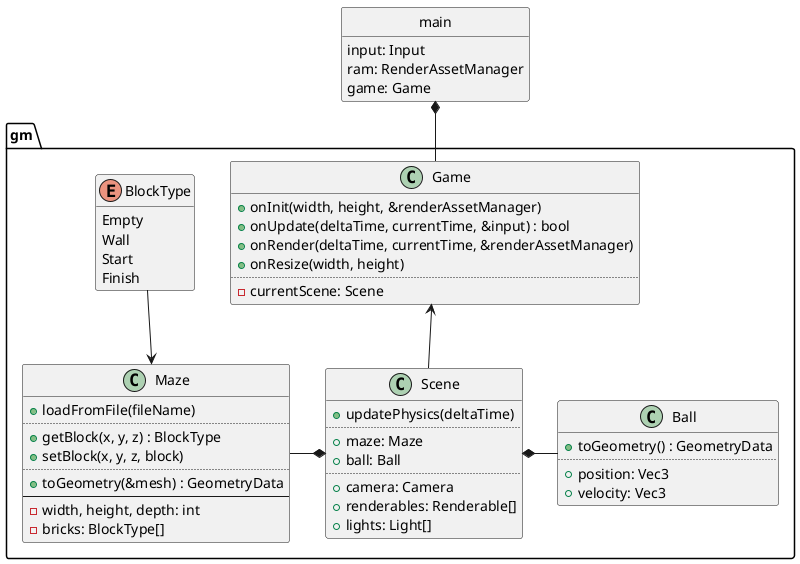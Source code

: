 @startuml
set separator ::

class gm::Game {
	+onInit(width, height, &renderAssetManager)
	+onUpdate(deltaTime, currentTime, &input) : bool
	+onRender(deltaTime, currentTime, &renderAssetManager)
	+onResize(width, height)
	..
	-currentScene: Scene
}

class gm::Scene {
	+updatePhysics(deltaTime)
	..
	+maze: Maze
	+ball: Ball
	..
	+camera: Camera
	+renderables: Renderable[]
	+lights: Light[]
}

enum gm::BlockType {
	Empty
	Wall
	Start
	Finish
}
hide BlockType methods

class gm::Maze {
	+loadFromFile(fileName)
	..
	+getBlock(x, y, z) : BlockType
	+setBlock(x, y, z, block)
	..
	+toGeometry(&mesh) : GeometryData
	--
	-width, height, depth: int
	-bricks: BlockType[]
}

class gm::Ball {
	+toGeometry() : GeometryData
	..
	+position: Vec3
	+velocity: Vec3
}

class main {
	input: Input
	ram: RenderAssetManager
	game: Game
}
hide main circle
hide main methods

main *-- Game
Game <-- Scene

Maze <-up- BlockType

Scene *-left- Maze
Scene *-right- Ball

@enduml
